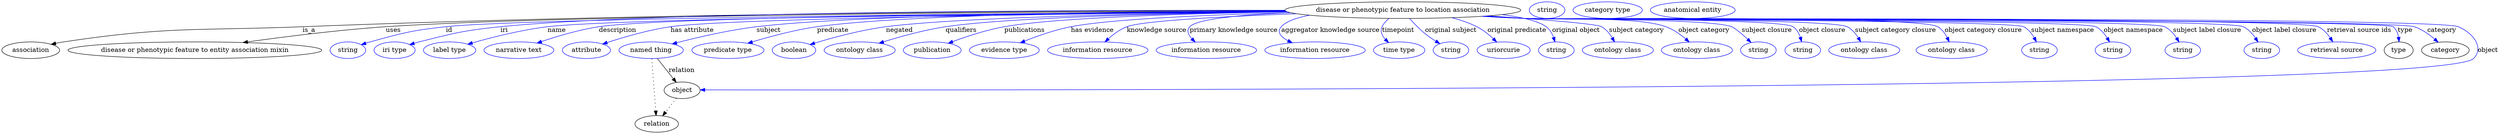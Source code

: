 digraph {
	graph [bb="0,0,5396.4,283"];
	node [label="\N"];
	"disease or phenotypic feature to location association"	[height=0.5,
		label="disease or phenotypic feature to location association",
		pos="3028.4,265",
		width=7.0771];
	association	[height=0.5,
		pos="62.394,178",
		width=1.7332];
	"disease or phenotypic feature to location association" -> association	[label=is_a,
		lp="664.39,221.5",
		pos="e,106.72,190.7 2773.6,264.35 2338.2,264.04 1423.2,259.38 650.39,229 420.77,219.97 361.69,229.86 134.39,196 128.62,195.14 122.62,\
194.05 116.66,192.83"];
	"disease or phenotypic feature to entity association mixin"	[height=0.5,
		pos="417.39,178",
		width=7.6188];
	"disease or phenotypic feature to location association" -> "disease or phenotypic feature to entity association mixin"	[label=uses,
		lp="846.89,221.5",
		pos="e,521.5,194.66 2774.3,263.3 2279.2,261.37 1201,254.32 830.39,229 728.95,222.07 614.19,207.64 531.43,196.06"];
	id	[color=blue,
		height=0.5,
		label=string,
		pos="748.39,178",
		width=1.0652];
	"disease or phenotypic feature to location association" -> id	[color=blue,
		label=id,
		lp="967.39,221.5",
		pos="e,777.37,190.01 2776,262.3 2263.9,258.47 1136,248 960.39,229 886.48,221 868.06,215.79 796.39,196 793.28,195.14 790.08,194.18 786.89,\
193.17",
		style=solid];
	iri	[color=blue,
		height=0.5,
		label="iri type",
		pos="849.39,178",
		width=1.2277];
	"disease or phenotypic feature to location association" -> iri	[color=blue,
		label=iri,
		lp="1085.4,221.5",
		pos="e,882.01,190.16 2773.6,264.76 2322,265.22 1398.4,261.91 1077.4,229 998.66,220.93 979.11,215.46 902.39,196 898.97,195.13 895.43,194.16 \
891.9,193.14",
		style=solid];
	name	[color=blue,
		height=0.5,
		label="label type",
		pos="968.39,178",
		width=1.5707];
	"disease or phenotypic feature to location association" -> name	[color=blue,
		label=name,
		lp="1199.4,221.5",
		pos="e,1007.6,191.06 2776.9,262.1 2307.9,258.14 1333.3,247.77 1179.4,229 1123,222.12 1059.8,205.98 1017.4,193.88",
		style=solid];
	description	[color=blue,
		height=0.5,
		label="narrative text",
		pos="1118.4,178",
		width=2.0943];
	"disease or phenotypic feature to location association" -> description	[color=blue,
		label=description,
		lp="1330.9,221.5",
		pos="e,1157.4,193.52 2775.8,262.58 2329,259.52 1432.8,250.74 1290.4,229 1247.9,222.51 1201.1,208.43 1167,196.86",
		style=solid];
	"has attribute"	[color=blue,
		height=0.5,
		label=attribute,
		pos="1263.4,178",
		width=1.4443];
	"disease or phenotypic feature to location association" -> "has attribute"	[color=blue,
		label="has attribute",
		lp="1492.4,221.5",
		pos="e,1298.4,191.41 2777.2,261.81 2363.9,257.7 1573,247.53 1445.4,229 1397.7,222.07 1344.7,206.59 1308.2,194.67",
		style=solid];
	subject	[color=blue,
		height=0.5,
		label="named thing",
		pos="1403.4,178",
		width=1.9318];
	"disease or phenotypic feature to location association" -> subject	[color=blue,
		label=subject,
		lp="1657.4,221.5",
		pos="e,1448.8,191.65 2774.5,263.44 2433.3,261.69 1845,254.86 1631.4,229 1571.6,221.76 1504.4,206.08 1458.5,194.2",
		style=solid];
	predicate	[color=blue,
		height=0.5,
		label="predicate type",
		pos="1569.4,178",
		width=2.1665];
	"disease or phenotypic feature to location association" -> predicate	[color=blue,
		label=predicate,
		lp="1795.4,221.5",
		pos="e,1612.3,193.17 2774,263.79 2461.5,262.34 1949.7,255.77 1761.4,229 1713.5,222.19 1660.4,207.8 1622.2,196.2",
		style=solid];
	negated	[color=blue,
		height=0.5,
		label=boolean,
		pos="1712.4,178",
		width=1.2999];
	"disease or phenotypic feature to location association" -> negated	[color=blue,
		label=negated,
		lp="1939.4,221.5",
		pos="e,1747,190.39 2777.5,261.84 2500.2,258.45 2071.6,249.92 1910.4,229 1856.6,222.02 1796.4,205.52 1756.6,193.37",
		style=solid];
	qualifiers	[color=blue,
		height=0.5,
		label="ontology class",
		pos="1853.4,178",
		width=2.1304];
	"disease or phenotypic feature to location association" -> qualifiers	[color=blue,
		label=qualifiers,
		lp="2072.9,221.5",
		pos="e,1895.3,193.2 2778,261.61 2532.6,258.09 2176.3,249.55 2039.4,229 1993.1,222.05 1941.8,207.75 1904.8,196.22",
		style=solid];
	publications	[color=blue,
		height=0.5,
		label=publication,
		pos="2010.4,178",
		width=1.7332];
	"disease or phenotypic feature to location association" -> publications	[color=blue,
		label=publications,
		lp="2210.4,221.5",
		pos="e,2045,193.08 2778.9,261.31 2567,257.64 2279.6,249.06 2166.4,229 2127.7,222.15 2085.4,208.15 2054.6,196.7",
		style=solid];
	"has evidence"	[color=blue,
		height=0.5,
		label="evidence type",
		pos="2166.4,178",
		width=2.0943];
	"disease or phenotypic feature to location association" -> "has evidence"	[color=blue,
		label="has evidence",
		lp="2356.9,221.5",
		pos="e,2200.8,194.09 2785.2,259.53 2613.3,254.97 2398.3,246.04 2310.4,229 2275.9,222.31 2238.4,209.1 2210.3,197.94",
		style=solid];
	"knowledge source"	[color=blue,
		height=0.5,
		label="information resource",
		pos="2368.4,178",
		width=3.015];
	"disease or phenotypic feature to location association" -> "knowledge source"	[color=blue,
		label="knowledge source",
		lp="2495.9,221.5",
		pos="e,2384,195.95 2798.8,257.17 2645.4,251.46 2465.8,242.13 2431.4,229 2416.6,223.35 2402.5,212.89 2391.5,202.99",
		style=solid];
	"primary knowledge source"	[color=blue,
		height=0.5,
		label="information resource",
		pos="2603.4,178",
		width=3.015];
	"disease or phenotypic feature to location association" -> "primary knowledge source"	[color=blue,
		label="primary knowledge source",
		lp="2662.4,221.5",
		pos="e,2579.2,195.77 2785.3,259.61 2682.9,255.18 2583.5,246.38 2567.4,229 2560,220.97 2564.2,211.37 2572,202.74",
		style=solid];
	"aggregator knowledge source"	[color=blue,
		height=0.5,
		label="information resource",
		pos="2838.4,178",
		width=3.015];
	"disease or phenotypic feature to location association" -> "aggregator knowledge source"	[color=blue,
		label="aggregator knowledge source",
		lp="2871.9,221.5",
		pos="e,2789.2,194.17 2826.9,253.98 2798.6,248.6 2775.6,240.65 2765.4,229 2755,217.1 2764.7,206.69 2780.1,198.49",
		style=solid];
	timepoint	[color=blue,
		height=0.5,
		label="time type",
		pos="3020.4,178",
		width=1.5346];
	"disease or phenotypic feature to location association" -> timepoint	[color=blue,
		label=timepoint,
		lp="3018.4,221.5",
		pos="e,2997.6,194.47 2998.3,246.83 2992.3,241.89 2986.8,235.93 2983.4,229 2978.7,219.42 2983.1,209.79 2990.4,201.57",
		style=solid];
	"original subject"	[color=blue,
		height=0.5,
		label=string,
		pos="3132.4,178",
		width=1.0652];
	"disease or phenotypic feature to location association" -> "original subject"	[color=blue,
		label="original subject",
		lp="3132.4,221.5",
		pos="e,3108.4,192.24 3043,246.75 3052.1,236.6 3064.3,223.86 3076.4,214 3083.6,208.17 3091.8,202.54 3099.7,197.56",
		style=solid];
	"original predicate"	[color=blue,
		height=0.5,
		label=uriorcurie,
		pos="3246.4,178",
		width=1.5887];
	"disease or phenotypic feature to location association" -> "original predicate"	[color=blue,
		label="original predicate",
		lp="3274.9,221.5",
		pos="e,3231.2,195.85 3134.7,248.53 3153.1,243.68 3171.7,237.33 3188.4,229 3201.5,222.46 3214,212.32 3224.1,202.87",
		style=solid];
	"original object"	[color=blue,
		height=0.5,
		label=string,
		pos="3360.4,178",
		width=1.0652];
	"disease or phenotypic feature to location association" -> "original object"	[color=blue,
		label="original object",
		lp="3402.9,221.5",
		pos="e,3357.4,196.13 3242.5,255.23 3284.6,249.97 3321.1,241.76 3338.4,229 3346.1,223.36 3351.1,214.47 3354.4,205.74",
		style=solid];
	"subject category"	[color=blue,
		height=0.5,
		label="ontology class",
		pos="3493.4,178",
		width=2.1304];
	"disease or phenotypic feature to location association" -> "subject category"	[color=blue,
		label="subject category",
		lp="3533.9,221.5",
		pos="e,3486.3,195.95 3212.6,252.54 3324.2,245.01 3447.2,235.4 3458.4,229 3468,223.47 3475.7,214.06 3481.3,204.89",
		style=solid];
	"object category"	[color=blue,
		height=0.5,
		label="ontology class",
		pos="3664.4,178",
		width=2.1304];
	"disease or phenotypic feature to location association" -> "object category"	[color=blue,
		label="object category",
		lp="3679.9,221.5",
		pos="e,3647.9,195.71 3208.7,252.26 3236.7,250.47 3265.3,248.67 3292.4,247 3360.2,242.82 3533.6,252.28 3597.4,229 3613.1,223.26 3628.3,\
212.54 3640.2,202.49",
		style=solid];
	"subject closure"	[color=blue,
		height=0.5,
		label=string,
		pos="3797.4,178",
		width=1.0652];
	"disease or phenotypic feature to location association" -> "subject closure"	[color=blue,
		label="subject closure",
		lp="3815.9,221.5",
		pos="e,3781.6,194.7 3205.2,252.03 3234.3,250.22 3264.2,248.48 3292.4,247 3342,244.4 3693.2,247.25 3739.4,229 3747.3,225.89 3761.7,213.47 \
3774.2,201.79",
		style=solid];
	"object closure"	[color=blue,
		height=0.5,
		label=string,
		pos="3893.4,178",
		width=1.0652];
	"disease or phenotypic feature to location association" -> "object closure"	[color=blue,
		label="object closure",
		lp="3935.4,221.5",
		pos="e,3890.9,196.39 3203.4,251.91 3233.1,250.09 3263.6,248.37 3292.4,247 3324.6,245.46 3845.8,247.26 3872.4,229 3880.2,223.65 3885.1,\
214.82 3888.2,206.06",
		style=solid];
	"subject category closure"	[color=blue,
		height=0.5,
		label="ontology class",
		pos="4026.4,178",
		width=2.1304];
	"disease or phenotypic feature to location association" -> "subject category closure"	[color=blue,
		label="subject category closure",
		lp="4093.9,221.5",
		pos="e,4018.7,196.2 3202.7,251.83 3232.6,250.01 3263.4,248.31 3292.4,247 3331.1,245.26 3955,246.88 3989.4,229 3999.6,223.71 4007.7,214.22 \
4013.6,204.92",
		style=solid];
	"object category closure"	[color=blue,
		height=0.5,
		label="ontology class",
		pos="4215.4,178",
		width=2.1304];
	"disease or phenotypic feature to location association" -> "object category closure"	[color=blue,
		label="object category closure",
		lp="4283.9,221.5",
		pos="e,4210.1,196.12 3201.2,251.77 3231.6,249.94 3262.9,248.25 3292.4,247 3342,244.91 4142.5,253.88 4185.4,229 4194.5,223.73 4201.2,214.5 \
4205.8,205.39",
		style=solid];
	"subject namespace"	[color=blue,
		height=0.5,
		label=string,
		pos="4405.4,178",
		width=1.0652];
	"disease or phenotypic feature to location association" -> "subject namespace"	[color=blue,
		label="subject namespace",
		lp="4455.4,221.5",
		pos="e,4398.7,196.19 3200.5,251.73 3231.1,249.89 3262.7,248.2 3292.4,247 3322.3,245.79 4345,243.24 4371.4,229 4381.1,223.76 4388.6,214.41 \
4394,205.2",
		style=solid];
	"object namespace"	[color=blue,
		height=0.5,
		label=string,
		pos="4564.4,178",
		width=1.0652];
	"disease or phenotypic feature to location association" -> "object namespace"	[color=blue,
		label="object namespace",
		lp="4608.4,221.5",
		pos="e,4557,195.75 3200.2,251.7 3230.9,249.85 3262.6,248.18 3292.4,247 3326.7,245.65 4496.9,244.66 4527.4,229 4537.7,223.69 4545.9,214.01 \
4551.9,204.58",
		style=solid];
	"subject label closure"	[color=blue,
		height=0.5,
		label=string,
		pos="4715.4,178",
		width=1.0652];
	"disease or phenotypic feature to location association" -> "subject label closure"	[color=blue,
		label="subject label closure",
		lp="4768.4,221.5",
		pos="e,4707.4,195.78 3199.8,251.68 3230.6,249.83 3262.4,248.16 3292.4,247 3330.8,245.51 4642,246.09 4676.4,229 4687.1,223.68 4695.8,213.86 \
4702.2,204.32",
		style=solid];
	"object label closure"	[color=blue,
		height=0.5,
		label=string,
		pos="4886.4,178",
		width=1.0652];
	"disease or phenotypic feature to location association" -> "object label closure"	[color=blue,
		label="object label closure",
		lp="4934.9,221.5",
		pos="e,4878.1,195.8 3199.8,251.64 3230.6,249.8 3262.4,248.14 3292.4,247 3335.5,245.36 4807.6,247.93 4846.4,229 4857.3,223.7 4866.1,213.89 \
4872.7,204.34",
		style=solid];
	"retrieval source ids"	[color=blue,
		height=0.5,
		label="retrieval source",
		pos="5048.4,178",
		width=2.347];
	"disease or phenotypic feature to location association" -> "retrieval source ids"	[color=blue,
		label="retrieval source ids",
		lp="5096.9,221.5",
		pos="e,5039.8,196.3 3199.5,251.64 3230.4,249.79 3262.3,248.12 3292.4,247 3340,245.22 4965.5,249.87 5008.4,229 5019.1,223.78 5027.9,214.17 \
5034.4,204.75",
		style=solid];
	type	[height=0.5,
		pos="5182.4,178",
		width=0.86659];
	"disease or phenotypic feature to location association" -> type	[color=blue,
		label=type,
		lp="5196.4,221.5",
		pos="e,5183.2,196.19 3199.1,251.64 3230.1,249.78 3262.2,248.12 3292.4,247 3318.5,246.04 5150,245.25 5170.4,229 5177.2,223.54 5180.6,214.93 \
5182.2,206.37",
		style=solid];
	category	[height=0.5,
		pos="5283.4,178",
		width=1.4263];
	"disease or phenotypic feature to location association" -> category	[color=blue,
		label=category,
		lp="5275.9,221.5",
		pos="e,5267.8,195.26 3199.1,251.63 3230.1,249.77 3262.2,248.11 3292.4,247 3345.8,245.03 5165.7,246.08 5216.4,229 5232.6,223.54 5248.1,\
212.51 5260.1,202.2",
		style=solid];
	object	[height=0.5,
		pos="1470.4,91",
		width=1.0832];
	"disease or phenotypic feature to location association" -> object	[color=blue,
		label=object,
		lp="5374.4,178",
		pos="e,1509.5,91.926 3199.1,251.62 3230.1,249.76 3262.2,248.11 3292.4,247 3348.4,244.95 5259.8,251.09 5311.4,229 5342.5,215.69 5367.1,\
184.11 5343.4,160 5273.1,88.423 1965.3,91.209 1519.8,91.91",
		style=solid];
	subject -> object	[label=relation,
		lp="1469.4,134.5",
		pos="e,1457.6,108.18 1416.6,160.21 1426.5,147.71 1440.1,130.45 1451.1,116.43"];
	relation	[height=0.5,
		pos="1415.4,18",
		width=1.2999];
	subject -> relation	[pos="e,1414.1,36.188 1404.7,159.79 1406.8,132.48 1410.8,78.994 1413.3,46.38",
		style=dotted];
	association_type	[color=blue,
		height=0.5,
		label=string,
		pos="3339.4,265",
		width=1.0652];
	association_category	[color=blue,
		height=0.5,
		label="category type",
		pos="3470.4,265",
		width=2.0762];
	object -> relation	[pos="e,1428.2,35.54 1457.9,73.889 1451,64.939 1442.2,53.617 1434.4,43.584",
		style=dotted];
	"disease or phenotypic feature to location association_object"	[color=blue,
		height=0.5,
		label="anatomical entity",
		pos="3654.4,265",
		width=2.5456];
}

